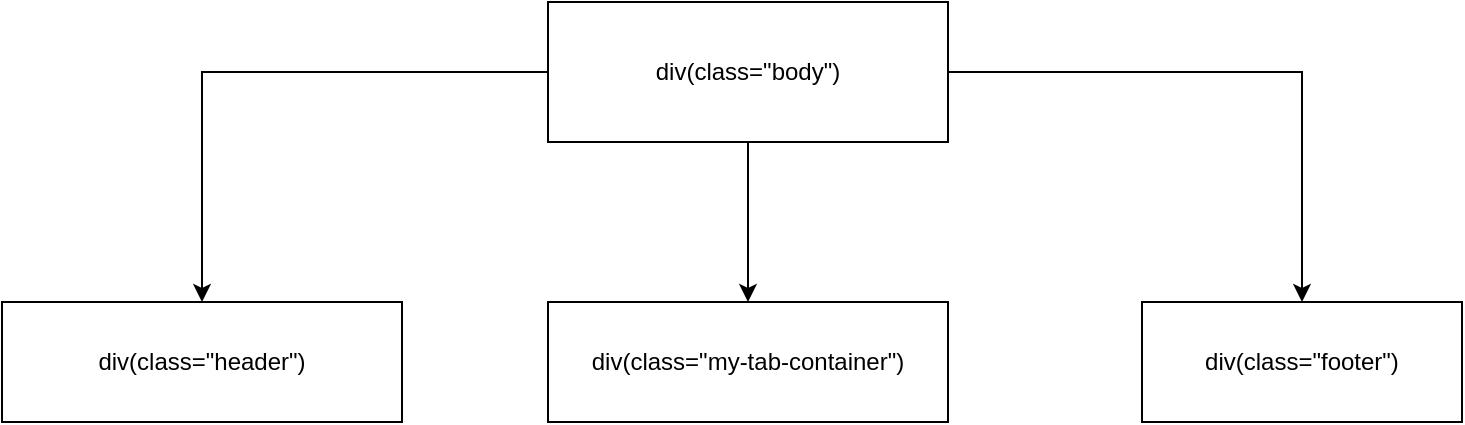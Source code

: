 <mxfile version="17.4.0" type="device"><diagram id="cxvsuTBDEDgWG1ZxRFWY" name="Page-1"><mxGraphModel dx="983" dy="552" grid="1" gridSize="10" guides="1" tooltips="1" connect="1" arrows="1" fold="1" page="1" pageScale="1" pageWidth="827" pageHeight="1169" math="0" shadow="0"><root><mxCell id="0"/><mxCell id="1" parent="0"/><mxCell id="jYDdgxkUW8G6TRI9Bf99-6" style="edgeStyle=orthogonalEdgeStyle;rounded=0;orthogonalLoop=1;jettySize=auto;html=1;entryX=0.5;entryY=0;entryDx=0;entryDy=0;" edge="1" parent="1" source="jYDdgxkUW8G6TRI9Bf99-2" target="jYDdgxkUW8G6TRI9Bf99-3"><mxGeometry relative="1" as="geometry"/></mxCell><mxCell id="jYDdgxkUW8G6TRI9Bf99-7" style="edgeStyle=orthogonalEdgeStyle;rounded=0;orthogonalLoop=1;jettySize=auto;html=1;entryX=0.5;entryY=0;entryDx=0;entryDy=0;" edge="1" parent="1" source="jYDdgxkUW8G6TRI9Bf99-2" target="jYDdgxkUW8G6TRI9Bf99-4"><mxGeometry relative="1" as="geometry"/></mxCell><mxCell id="jYDdgxkUW8G6TRI9Bf99-8" style="edgeStyle=orthogonalEdgeStyle;rounded=0;orthogonalLoop=1;jettySize=auto;html=1;" edge="1" parent="1" source="jYDdgxkUW8G6TRI9Bf99-2" target="jYDdgxkUW8G6TRI9Bf99-5"><mxGeometry relative="1" as="geometry"/></mxCell><mxCell id="jYDdgxkUW8G6TRI9Bf99-2" value="&lt;span&gt;div(class=&quot;body&quot;)&lt;/span&gt;" style="rounded=0;whiteSpace=wrap;html=1;" vertex="1" parent="1"><mxGeometry x="313" y="50" width="200" height="70" as="geometry"/></mxCell><mxCell id="jYDdgxkUW8G6TRI9Bf99-3" value="div(class=&quot;header&quot;)" style="rounded=0;whiteSpace=wrap;html=1;" vertex="1" parent="1"><mxGeometry x="40" y="200" width="200" height="60" as="geometry"/></mxCell><mxCell id="jYDdgxkUW8G6TRI9Bf99-4" value="div(class=&quot;my-tab-container&quot;)" style="rounded=0;whiteSpace=wrap;html=1;" vertex="1" parent="1"><mxGeometry x="313" y="200" width="200" height="60" as="geometry"/></mxCell><mxCell id="jYDdgxkUW8G6TRI9Bf99-5" value="div(class=&quot;footer&quot;)" style="rounded=0;whiteSpace=wrap;html=1;" vertex="1" parent="1"><mxGeometry x="610" y="200" width="160" height="60" as="geometry"/></mxCell></root></mxGraphModel></diagram></mxfile>